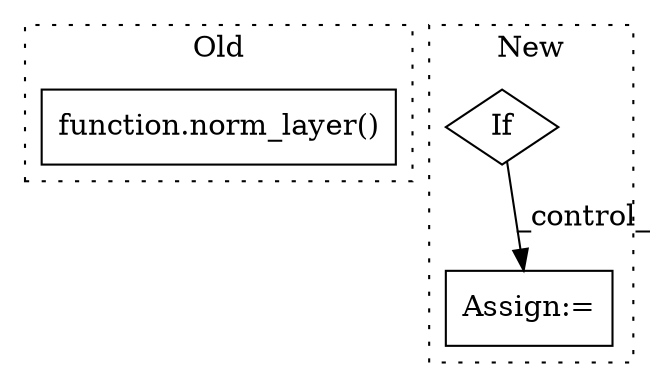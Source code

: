 digraph G {
subgraph cluster0 {
1 [label="function.norm_layer()" a="75" s="1412,1429" l="11,1" shape="box"];
label = "Old";
style="dotted";
}
subgraph cluster1 {
2 [label="If" a="96" s="1650,1659" l="3,14" shape="diamond"];
3 [label="Assign:=" a="68" s="1764" l="3" shape="box"];
label = "New";
style="dotted";
}
2 -> 3 [label="_control_"];
}